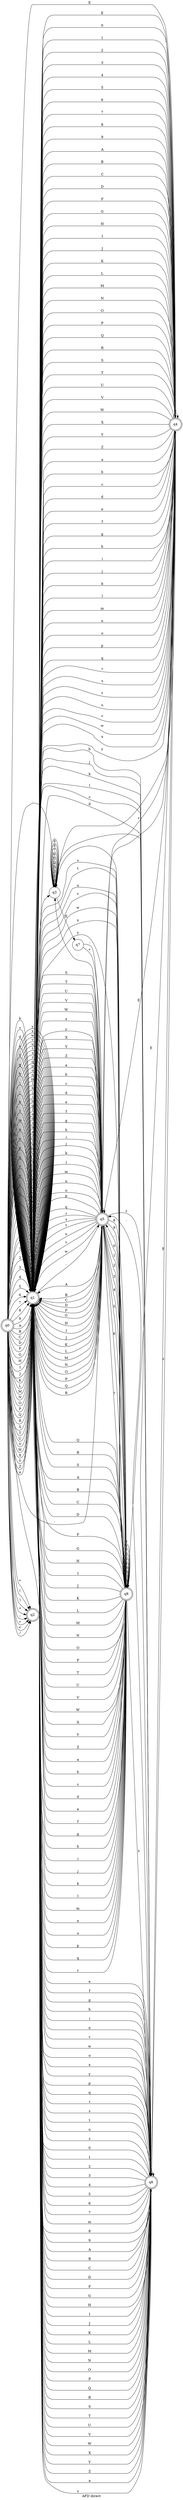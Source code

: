 // AFN
digraph {
	rankdir=LR
	label="AFD direct"
	2122029477088 [label=q0 shape=doublecircle]
	2122029476992 [label=q1 shape=doublecircle]
	2122029476992 -> 2122029476992 [label=0]
	2122029476992 -> 2122029476992 [label=1]
	2122029476992 -> 2122029476992 [label=2]
	2122029476992 -> 2122029476992 [label=3]
	2122029476992 -> 2122029476992 [label=4]
	2122029476992 -> 2122029476992 [label=5]
	2122029476992 -> 2122029476992 [label=6]
	2122029476992 -> 2122029476992 [label=7]
	2122029476992 -> 2122029476992 [label=8]
	2122029476992 -> 2122029476992 [label=9]
	2122029477616 [label=q3 shape=circle]
	2122029477616 -> 2122029477616 [label=0]
	2122029477616 -> 2122029477616 [label=1]
	2122029477616 -> 2122029477616 [label=2]
	2122029477616 -> 2122029477616 [label=3]
	2122029477616 -> 2122029477616 [label=4]
	2122029477616 -> 2122029477616 [label=5]
	2122029477616 -> 2122029477616 [label=6]
	2122029477616 -> 2122029477616 [label=7]
	2122029477616 -> 2122029477616 [label=8]
	2122029477616 -> 2122029477616 [label=9]
	2122029477616 -> 2122029477616 [label="."]
	2122029477568 [label=q7 shape=circle]
	2122029478144 [label=q5 shape=doublecircle]
	2122029477904 [label=q8 shape=doublecircle]
	2122029477904 -> 2122029477904 [label=0]
	2122029477904 -> 2122029477904 [label=1]
	2122029477904 -> 2122029477904 [label=2]
	2122029477904 -> 2122029477904 [label=3]
	2122029477904 -> 2122029477904 [label=4]
	2122029477904 -> 2122029477904 [label=5]
	2122029477904 -> 2122029477904 [label=6]
	2122029477904 -> 2122029477904 [label=7]
	2122029477904 -> 2122029477904 [label=8]
	2122029477904 -> 2122029477904 [label=9]
	2122029477904 -> 2122029477616 [label="."]
	2122029478048 [label=q4 shape=doublecircle]
	2122029478048 -> 2122029476992 [label=0]
	2122029478048 -> 2122029476992 [label=1]
	2122029478048 -> 2122029476992 [label=2]
	2122029478048 -> 2122029476992 [label=3]
	2122029478048 -> 2122029476992 [label=4]
	2122029478048 -> 2122029476992 [label=5]
	2122029478048 -> 2122029476992 [label=6]
	2122029478048 -> 2122029476992 [label=7]
	2122029478048 -> 2122029476992 [label=8]
	2122029478048 -> 2122029476992 [label=9]
	2122029478048 -> 2122029478144 [label="+"]
	2122029478048 -> 2122029477616 [label="."]
	2122029478048 -> 2122029478048 [label=E]
	2122029478048 -> 2122029478144 [label="-"]
	2122029478048 -> 2122029476992 [label=A]
	2122029478048 -> 2122029476992 [label=B]
	2122029478048 -> 2122029476992 [label=C]
	2122029478048 -> 2122029476992 [label=D]
	2122029478048 -> 2122029476992 [label=F]
	2122029478048 -> 2122029476992 [label=G]
	2122029478048 -> 2122029476992 [label=H]
	2122029478048 -> 2122029476992 [label=I]
	2122029478048 -> 2122029476992 [label=J]
	2122029478048 -> 2122029476992 [label=K]
	2122029478048 -> 2122029476992 [label=L]
	2122029478048 -> 2122029476992 [label=M]
	2122029478048 -> 2122029476992 [label=N]
	2122029478048 -> 2122029476992 [label=O]
	2122029478048 -> 2122029476992 [label=P]
	2122029478048 -> 2122029476992 [label=Q]
	2122029478048 -> 2122029476992 [label=R]
	2122029478048 -> 2122029476992 [label=S]
	2122029478048 -> 2122029476992 [label=T]
	2122029478048 -> 2122029476992 [label=U]
	2122029478048 -> 2122029476992 [label=V]
	2122029478048 -> 2122029476992 [label=W]
	2122029478048 -> 2122029476992 [label=X]
	2122029478048 -> 2122029476992 [label=Y]
	2122029478048 -> 2122029476992 [label=Z]
	2122029478048 -> 2122029476992 [label=a]
	2122029478048 -> 2122029476992 [label=b]
	2122029478048 -> 2122029476992 [label=c]
	2122029478048 -> 2122029476992 [label=d]
	2122029478048 -> 2122029476992 [label=e]
	2122029478048 -> 2122029476992 [label=f]
	2122029478048 -> 2122029476992 [label=g]
	2122029478048 -> 2122029476992 [label=h]
	2122029478048 -> 2122029476992 [label=i]
	2122029478048 -> 2122029476992 [label=j]
	2122029478048 -> 2122029476992 [label=k]
	2122029478048 -> 2122029476992 [label=l]
	2122029478048 -> 2122029476992 [label=m]
	2122029478048 -> 2122029476992 [label=n]
	2122029478048 -> 2122029476992 [label=o]
	2122029478048 -> 2122029476992 [label=p]
	2122029478048 -> 2122029476992 [label=q]
	2122029478048 -> 2122029476992 [label=r]
	2122029478048 -> 2122029476992 [label=s]
	2122029478048 -> 2122029476992 [label=t]
	2122029478048 -> 2122029476992 [label=u]
	2122029478048 -> 2122029476992 [label=v]
	2122029478048 -> 2122029476992 [label=w]
	2122029478048 -> 2122029476992 [label=x]
	2122029478048 -> 2122029476992 [label=y]
	2122029477712 [label=q6 shape=doublecircle]
	2122029477712 -> 2122029476992 [label=0]
	2122029477712 -> 2122029476992 [label=1]
	2122029477712 -> 2122029476992 [label=2]
	2122029477712 -> 2122029476992 [label=3]
	2122029477712 -> 2122029476992 [label=4]
	2122029477712 -> 2122029476992 [label=5]
	2122029477712 -> 2122029476992 [label=6]
	2122029477712 -> 2122029476992 [label=7]
	2122029477712 -> 2122029476992 [label=8]
	2122029477712 -> 2122029476992 [label=9]
	2122029477712 -> 2122029477616 [label="."]
	2122029477712 -> 2122029478048 [label=E]
	2122029477712 -> 2122029478144 [label="-"]
	2122029477712 -> 2122029476992 [label=A]
	2122029477712 -> 2122029476992 [label=B]
	2122029477712 -> 2122029476992 [label=C]
	2122029477712 -> 2122029476992 [label=D]
	2122029477712 -> 2122029476992 [label=F]
	2122029477712 -> 2122029476992 [label=G]
	2122029477712 -> 2122029476992 [label=H]
	2122029477712 -> 2122029476992 [label=I]
	2122029477712 -> 2122029476992 [label=J]
	2122029477712 -> 2122029476992 [label=K]
	2122029477712 -> 2122029476992 [label=L]
	2122029477712 -> 2122029476992 [label=M]
	2122029477712 -> 2122029476992 [label=N]
	2122029477712 -> 2122029476992 [label=O]
	2122029477712 -> 2122029476992 [label=P]
	2122029477712 -> 2122029476992 [label=Q]
	2122029477712 -> 2122029476992 [label=R]
	2122029477712 -> 2122029476992 [label=S]
	2122029477712 -> 2122029476992 [label=T]
	2122029477712 -> 2122029476992 [label=U]
	2122029477712 -> 2122029476992 [label=V]
	2122029477712 -> 2122029476992 [label=W]
	2122029477712 -> 2122029476992 [label=X]
	2122029477712 -> 2122029476992 [label=Y]
	2122029477712 -> 2122029476992 [label=Z]
	2122029477712 -> 2122029476992 [label=a]
	2122029477712 -> 2122029476992 [label=b]
	2122029477712 -> 2122029476992 [label=c]
	2122029477712 -> 2122029476992 [label=d]
	2122029477712 -> 2122029476992 [label=e]
	2122029477712 -> 2122029476992 [label=f]
	2122029477712 -> 2122029476992 [label=g]
	2122029477712 -> 2122029476992 [label=h]
	2122029477712 -> 2122029476992 [label=i]
	2122029477712 -> 2122029476992 [label=j]
	2122029477712 -> 2122029476992 [label=k]
	2122029477712 -> 2122029476992 [label=l]
	2122029477712 -> 2122029476992 [label=m]
	2122029477712 -> 2122029476992 [label=n]
	2122029477712 -> 2122029476992 [label=o]
	2122029477712 -> 2122029476992 [label=p]
	2122029477712 -> 2122029476992 [label=q]
	2122029477712 -> 2122029476992 [label=r]
	2122029477712 -> 2122029476992 [label=s]
	2122029477712 -> 2122029476992 [label=t]
	2122029477712 -> 2122029476992 [label=u]
	2122029477712 -> 2122029476992 [label=v]
	2122029477712 -> 2122029476992 [label=w]
	2122029477712 -> 2122029476992 [label=x]
	2122029477712 -> 2122029476992 [label=y]
	2122029477712 -> 2122029477712 [label=z]
	2122029478048 -> 2122029477712 [label=z]
	2122029477904 -> 2122029478048 [label=E]
	2122029477904 -> 2122029478144 [label="-"]
	2122029477904 -> 2122029476992 [label=A]
	2122029477904 -> 2122029476992 [label=B]
	2122029477904 -> 2122029476992 [label=C]
	2122029477904 -> 2122029476992 [label=D]
	2122029477904 -> 2122029476992 [label=F]
	2122029477904 -> 2122029476992 [label=G]
	2122029477904 -> 2122029476992 [label=H]
	2122029477904 -> 2122029476992 [label=I]
	2122029477904 -> 2122029476992 [label=J]
	2122029477904 -> 2122029476992 [label=K]
	2122029477904 -> 2122029476992 [label=L]
	2122029477904 -> 2122029476992 [label=M]
	2122029477904 -> 2122029476992 [label=N]
	2122029477904 -> 2122029476992 [label=O]
	2122029477904 -> 2122029476992 [label=P]
	2122029477904 -> 2122029476992 [label=Q]
	2122029477904 -> 2122029476992 [label=R]
	2122029477904 -> 2122029476992 [label=S]
	2122029477904 -> 2122029476992 [label=T]
	2122029477904 -> 2122029476992 [label=U]
	2122029477904 -> 2122029476992 [label=V]
	2122029477904 -> 2122029476992 [label=W]
	2122029477904 -> 2122029476992 [label=X]
	2122029477904 -> 2122029476992 [label=Y]
	2122029477904 -> 2122029476992 [label=Z]
	2122029477904 -> 2122029476992 [label=a]
	2122029477904 -> 2122029476992 [label=b]
	2122029477904 -> 2122029476992 [label=c]
	2122029477904 -> 2122029476992 [label=d]
	2122029477904 -> 2122029476992 [label=e]
	2122029477904 -> 2122029476992 [label=f]
	2122029477904 -> 2122029476992 [label=g]
	2122029477904 -> 2122029476992 [label=h]
	2122029477904 -> 2122029476992 [label=i]
	2122029477904 -> 2122029476992 [label=j]
	2122029477904 -> 2122029476992 [label=k]
	2122029477904 -> 2122029476992 [label=l]
	2122029477904 -> 2122029476992 [label=m]
	2122029477904 -> 2122029476992 [label=n]
	2122029477904 -> 2122029476992 [label=o]
	2122029477904 -> 2122029476992 [label=p]
	2122029477904 -> 2122029476992 [label=q]
	2122029477904 -> 2122029476992 [label=r]
	2122029477904 -> 2122029476992 [label=s]
	2122029477904 -> 2122029476992 [label=t]
	2122029477904 -> 2122029476992 [label=u]
	2122029477904 -> 2122029476992 [label=v]
	2122029477904 -> 2122029476992 [label=w]
	2122029477904 -> 2122029476992 [label=x]
	2122029477904 -> 2122029476992 [label=y]
	2122029477904 -> 2122029477712 [label=z]
	2122029478144 -> 2122029477904 [label=0]
	2122029478144 -> 2122029477904 [label=1]
	2122029478144 -> 2122029477904 [label=2]
	2122029478144 -> 2122029477904 [label=3]
	2122029478144 -> 2122029477904 [label=4]
	2122029478144 -> 2122029477904 [label=5]
	2122029478144 -> 2122029477904 [label=6]
	2122029478144 -> 2122029477904 [label=7]
	2122029478144 -> 2122029477904 [label=8]
	2122029478144 -> 2122029477904 [label=9]
	2122029478144 -> 2122029477616 [label="."]
	2122029478144 -> 2122029478048 [label=E]
	2122029478144 -> 2122029478144 [label="-"]
	2122029478144 -> 2122029476992 [label=A]
	2122029478144 -> 2122029476992 [label=B]
	2122029478144 -> 2122029476992 [label=C]
	2122029478144 -> 2122029476992 [label=D]
	2122029478144 -> 2122029476992 [label=F]
	2122029478144 -> 2122029476992 [label=G]
	2122029478144 -> 2122029476992 [label=H]
	2122029478144 -> 2122029476992 [label=I]
	2122029478144 -> 2122029476992 [label=J]
	2122029478144 -> 2122029476992 [label=K]
	2122029478144 -> 2122029476992 [label=L]
	2122029478144 -> 2122029476992 [label=M]
	2122029478144 -> 2122029476992 [label=N]
	2122029478144 -> 2122029476992 [label=O]
	2122029478144 -> 2122029476992 [label=P]
	2122029478144 -> 2122029476992 [label=Q]
	2122029478144 -> 2122029476992 [label=R]
	2122029478144 -> 2122029476992 [label=S]
	2122029478144 -> 2122029476992 [label=T]
	2122029478144 -> 2122029476992 [label=U]
	2122029478144 -> 2122029476992 [label=V]
	2122029478144 -> 2122029476992 [label=W]
	2122029478144 -> 2122029476992 [label=X]
	2122029478144 -> 2122029476992 [label=Y]
	2122029478144 -> 2122029476992 [label=Z]
	2122029478144 -> 2122029476992 [label=a]
	2122029478144 -> 2122029476992 [label=b]
	2122029478144 -> 2122029476992 [label=c]
	2122029478144 -> 2122029476992 [label=d]
	2122029478144 -> 2122029476992 [label=e]
	2122029478144 -> 2122029476992 [label=f]
	2122029478144 -> 2122029476992 [label=g]
	2122029478144 -> 2122029476992 [label=h]
	2122029478144 -> 2122029476992 [label=i]
	2122029478144 -> 2122029476992 [label=j]
	2122029478144 -> 2122029476992 [label=k]
	2122029478144 -> 2122029476992 [label=l]
	2122029478144 -> 2122029476992 [label=m]
	2122029478144 -> 2122029476992 [label=n]
	2122029478144 -> 2122029476992 [label=o]
	2122029478144 -> 2122029476992 [label=p]
	2122029478144 -> 2122029476992 [label=q]
	2122029478144 -> 2122029476992 [label=r]
	2122029478144 -> 2122029476992 [label=s]
	2122029478144 -> 2122029476992 [label=t]
	2122029478144 -> 2122029476992 [label=u]
	2122029478144 -> 2122029476992 [label=v]
	2122029478144 -> 2122029476992 [label=w]
	2122029478144 -> 2122029476992 [label=x]
	2122029478144 -> 2122029476992 [label=y]
	2122029478144 -> 2122029477712 [label=z]
	2122029477568 -> 2122029478144 [label="+"]
	2122029477568 -> 2122029478144 [label="-"]
	2122029477616 -> 2122029477568 [label=E]
	2122029476992 -> 2122029477616 [label="."]
	2122029476992 -> 2122029478048 [label=E]
	2122029476992 -> 2122029478144 [label="-"]
	2122029476992 -> 2122029476992 [label=A]
	2122029476992 -> 2122029476992 [label=B]
	2122029476992 -> 2122029476992 [label=C]
	2122029476992 -> 2122029476992 [label=D]
	2122029476992 -> 2122029476992 [label=F]
	2122029476992 -> 2122029476992 [label=G]
	2122029476992 -> 2122029476992 [label=H]
	2122029476992 -> 2122029476992 [label=I]
	2122029476992 -> 2122029476992 [label=J]
	2122029476992 -> 2122029476992 [label=K]
	2122029476992 -> 2122029476992 [label=L]
	2122029476992 -> 2122029476992 [label=M]
	2122029476992 -> 2122029476992 [label=N]
	2122029476992 -> 2122029476992 [label=O]
	2122029476992 -> 2122029476992 [label=P]
	2122029476992 -> 2122029476992 [label=Q]
	2122029476992 -> 2122029476992 [label=R]
	2122029476992 -> 2122029476992 [label=S]
	2122029476992 -> 2122029476992 [label=T]
	2122029476992 -> 2122029476992 [label=U]
	2122029476992 -> 2122029476992 [label=V]
	2122029476992 -> 2122029476992 [label=W]
	2122029476992 -> 2122029476992 [label=X]
	2122029476992 -> 2122029476992 [label=Y]
	2122029476992 -> 2122029476992 [label=Z]
	2122029476992 -> 2122029476992 [label=a]
	2122029476992 -> 2122029476992 [label=b]
	2122029476992 -> 2122029476992 [label=c]
	2122029476992 -> 2122029476992 [label=d]
	2122029476992 -> 2122029476992 [label=e]
	2122029476992 -> 2122029476992 [label=f]
	2122029476992 -> 2122029476992 [label=g]
	2122029476992 -> 2122029476992 [label=h]
	2122029476992 -> 2122029476992 [label=i]
	2122029476992 -> 2122029476992 [label=j]
	2122029476992 -> 2122029476992 [label=k]
	2122029476992 -> 2122029476992 [label=l]
	2122029476992 -> 2122029476992 [label=m]
	2122029476992 -> 2122029476992 [label=n]
	2122029476992 -> 2122029476992 [label=o]
	2122029476992 -> 2122029476992 [label=p]
	2122029476992 -> 2122029476992 [label=q]
	2122029476992 -> 2122029476992 [label=r]
	2122029476992 -> 2122029476992 [label=s]
	2122029476992 -> 2122029476992 [label=t]
	2122029476992 -> 2122029476992 [label=u]
	2122029476992 -> 2122029476992 [label=v]
	2122029476992 -> 2122029476992 [label=w]
	2122029476992 -> 2122029476992 [label=x]
	2122029476992 -> 2122029476992 [label=y]
	2122029476992 -> 2122029477712 [label=z]
	2122029477088 -> 2122029476992 [label=0]
	2122029477088 -> 2122029476992 [label=1]
	2122029477088 -> 2122029476992 [label=2]
	2122029477088 -> 2122029476992 [label=3]
	2122029477088 -> 2122029476992 [label=4]
	2122029477088 -> 2122029476992 [label=5]
	2122029477088 -> 2122029476992 [label=6]
	2122029477088 -> 2122029476992 [label=7]
	2122029477088 -> 2122029476992 [label=8]
	2122029477088 -> 2122029476992 [label=9]
	2122029477040 [label=q2 shape=doublecircle]
	2122029477088 -> 2122029477040 [label="+"]
	2122029477088 -> 2122029477040 [label="("]
	2122029477088 -> 2122029477616 [label="."]
	2122029477088 -> 2122029477040 [label=")"]
	2122029477088 -> 2122029478048 [label=E]
	2122029477088 -> 2122029478144 [label="-"]
	2122029477088 -> 2122029476992 [label=A]
	2122029477088 -> 2122029476992 [label=B]
	2122029477088 -> 2122029476992 [label=C]
	2122029477088 -> 2122029476992 [label=D]
	2122029477088 -> 2122029476992 [label=F]
	2122029477088 -> 2122029476992 [label=G]
	2122029477088 -> 2122029476992 [label=H]
	2122029477088 -> 2122029476992 [label=I]
	2122029477088 -> 2122029476992 [label=J]
	2122029477088 -> 2122029476992 [label=K]
	2122029477088 -> 2122029476992 [label=L]
	2122029477088 -> 2122029476992 [label=M]
	2122029477088 -> 2122029476992 [label=N]
	2122029477088 -> 2122029476992 [label=O]
	2122029477088 -> 2122029476992 [label=P]
	2122029477088 -> 2122029476992 [label=Q]
	2122029477088 -> 2122029476992 [label=R]
	2122029477088 -> 2122029476992 [label=S]
	2122029477088 -> 2122029476992 [label=T]
	2122029477088 -> 2122029476992 [label=U]
	2122029477088 -> 2122029476992 [label=V]
	2122029477088 -> 2122029476992 [label=W]
	2122029477088 -> 2122029476992 [label=X]
	2122029477088 -> 2122029476992 [label=Y]
	2122029477088 -> 2122029476992 [label=Z]
	2122029477088 -> 2122029476992 [label=a]
	2122029477088 -> 2122029476992 [label=b]
	2122029477088 -> 2122029476992 [label=c]
	2122029477088 -> 2122029476992 [label=d]
	2122029477088 -> 2122029476992 [label=e]
	2122029477088 -> 2122029476992 [label=f]
	2122029477088 -> 2122029476992 [label=g]
	2122029477088 -> 2122029476992 [label=h]
	2122029477088 -> 2122029476992 [label=i]
	2122029477088 -> 2122029476992 [label=j]
	2122029477088 -> 2122029476992 [label=k]
	2122029477088 -> 2122029476992 [label=l]
	2122029477088 -> 2122029476992 [label=m]
	2122029477088 -> 2122029476992 [label=n]
	2122029477088 -> 2122029476992 [label=o]
	2122029477088 -> 2122029476992 [label=p]
	2122029477088 -> 2122029476992 [label=q]
	2122029477088 -> 2122029476992 [label=r]
	2122029477088 -> 2122029476992 [label=s]
	2122029477088 -> 2122029476992 [label=t]
	2122029477088 -> 2122029476992 [label=u]
	2122029477088 -> 2122029476992 [label=v]
	2122029477088 -> 2122029476992 [label=w]
	2122029477088 -> 2122029476992 [label=x]
	2122029477088 -> 2122029476992 [label=y]
	2122029477088 -> 2122029477712 [label=z]
	2122029477088 -> 2122029477040 [label="*"]
	2122029477088 -> 2122029477040 [label=";"]
	2122029477088 -> 2122029477040 [label="="]
	2122029477088 -> 2122029477040 [label="<"]
	2122029477088 -> 2122029477040 [label="/"]
}
